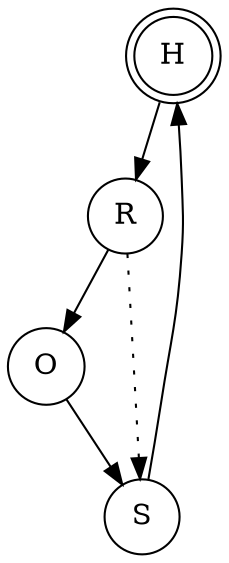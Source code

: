 digraph {
    node [shape = doublecircle]; H;
    node [shape = circle];

    H->R;
    R->O;
    O->S;
    S->H;

    R->S [ style = "dotted" ];    
}
